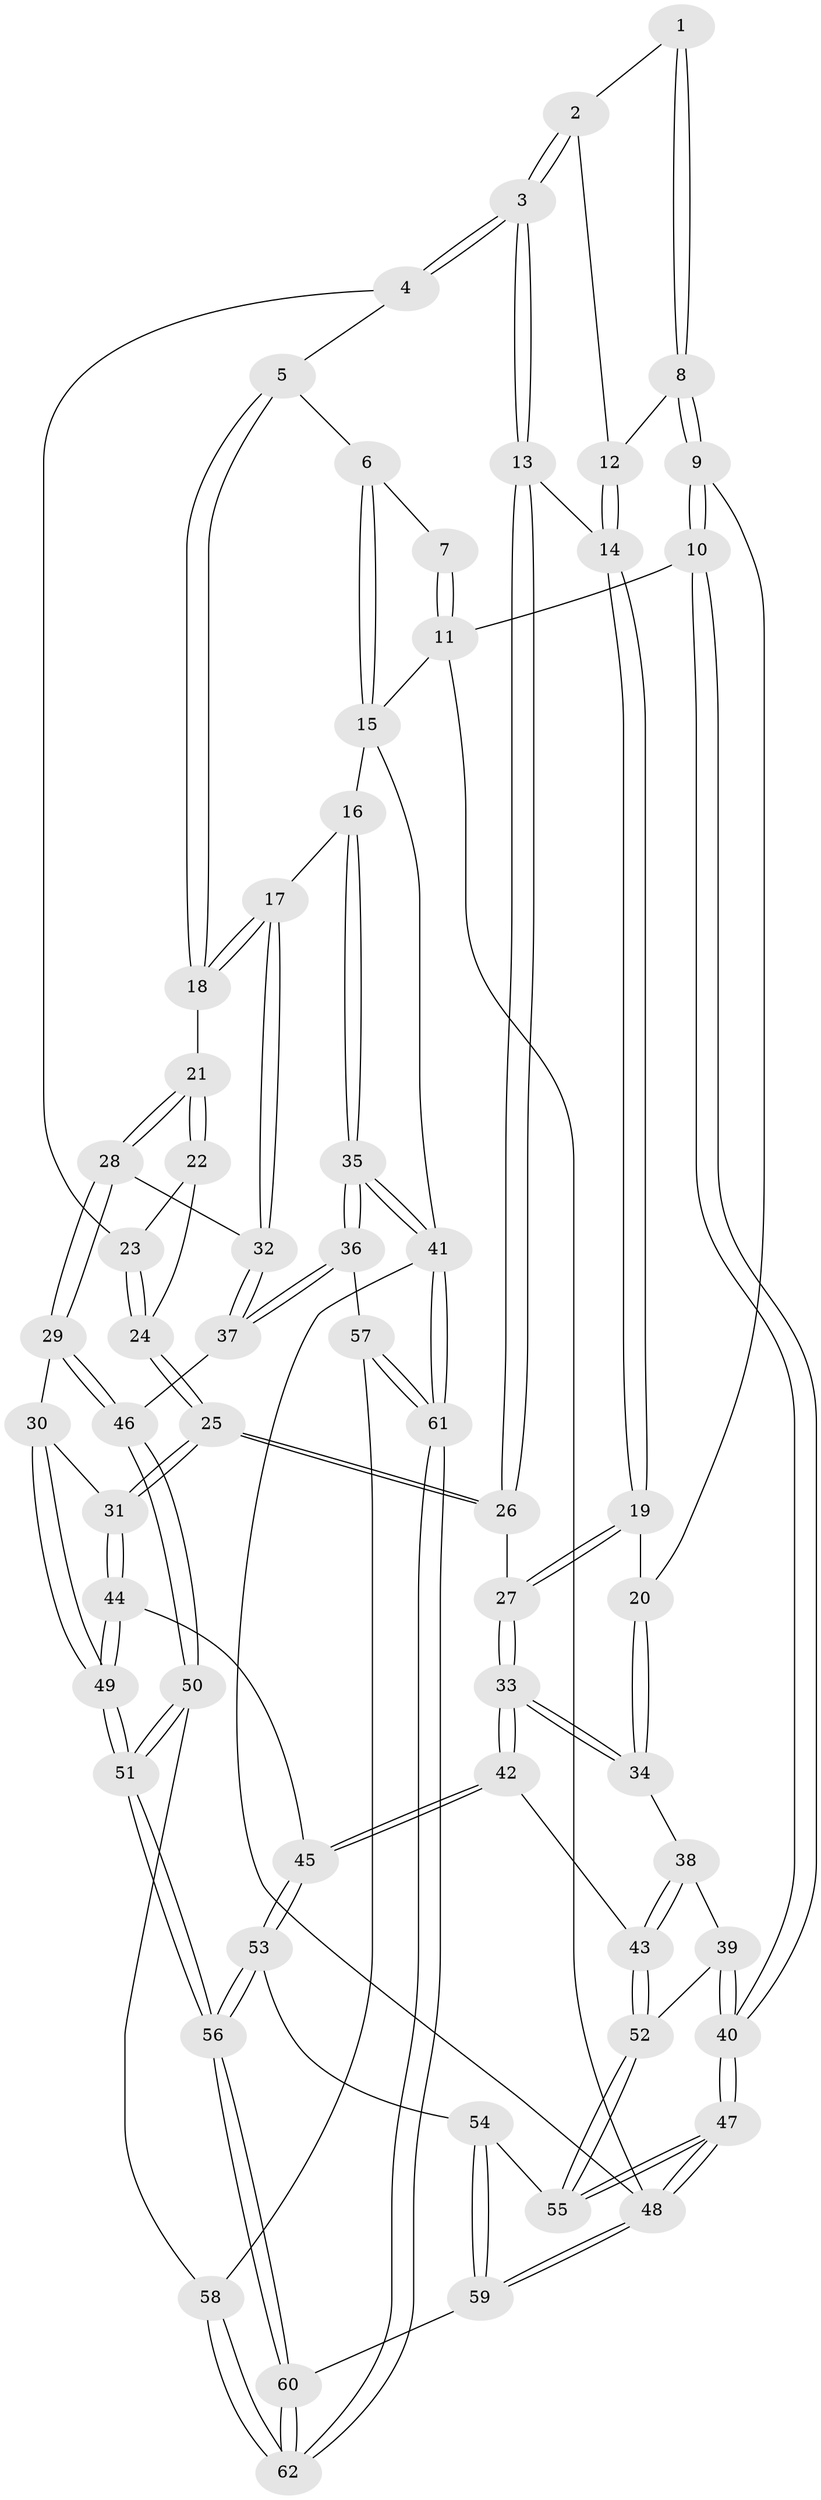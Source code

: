 // coarse degree distribution, {3: 0.16279069767441862, 4: 0.23255813953488372, 2: 0.023255813953488372, 5: 0.4883720930232558, 6: 0.046511627906976744, 7: 0.046511627906976744}
// Generated by graph-tools (version 1.1) at 2025/04/03/04/25 22:04:44]
// undirected, 62 vertices, 152 edges
graph export_dot {
graph [start="1"]
  node [color=gray90,style=filled];
  1 [pos="+0.1843028256640268+0.04846326279508214"];
  2 [pos="+0.18680201159302742+0.05492936180787031"];
  3 [pos="+0.3457246109387649+0.17310405393003506"];
  4 [pos="+0.4391838819461167+0.10969002447469027"];
  5 [pos="+0.5243971142219708+0"];
  6 [pos="+0.5282568732188436+0"];
  7 [pos="+0.1787408137550089+0"];
  8 [pos="+0.04936111609216294+0.1598949232039854"];
  9 [pos="+0+0.2051372414945068"];
  10 [pos="+0+0.18297690842564587"];
  11 [pos="+0+0"];
  12 [pos="+0.18115300460421857+0.16128032203845355"];
  13 [pos="+0.3224360919543902+0.19649217020788293"];
  14 [pos="+0.25947643920386965+0.2159630979969649"];
  15 [pos="+1+0"];
  16 [pos="+1+0.06619569482662804"];
  17 [pos="+0.9277820426300002+0.2355219000077624"];
  18 [pos="+0.7010449007507227+0.2138213480020617"];
  19 [pos="+0.1638634663016814+0.33339317364136084"];
  20 [pos="+0.12404993230730232+0.34820362259546306"];
  21 [pos="+0.6510785934518348+0.31379758578450617"];
  22 [pos="+0.6075309251188559+0.28785620027054193"];
  23 [pos="+0.45776635581966135+0.16339827047434097"];
  24 [pos="+0.47796286671017396+0.26836412884031224"];
  25 [pos="+0.4927031641463364+0.4529499685638078"];
  26 [pos="+0.37066320521055574+0.434500323434466"];
  27 [pos="+0.36914536038294377+0.43499583897451277"];
  28 [pos="+0.6381238464631994+0.38476882548607083"];
  29 [pos="+0.5251501021404323+0.46212662698310514"];
  30 [pos="+0.515345012062472+0.46278899043190475"];
  31 [pos="+0.4984419520183396+0.4567027941054984"];
  32 [pos="+0.8240675191206775+0.4431849722163292"];
  33 [pos="+0.24656996696365902+0.554337221708761"];
  34 [pos="+0.13336430199839824+0.4644604182843566"];
  35 [pos="+1+0.6651920392526759"];
  36 [pos="+1+0.6537391102062133"];
  37 [pos="+0.8480760355338212+0.5342431752992048"];
  38 [pos="+0.10480080338797997+0.4875612676872693"];
  39 [pos="+0+0.525042949362684"];
  40 [pos="+0+0.4943719426041487"];
  41 [pos="+1+1"];
  42 [pos="+0.24583338566726531+0.5751376897733218"];
  43 [pos="+0.0762850960642241+0.6215601608251287"];
  44 [pos="+0.37335022506554344+0.6345161265765132"];
  45 [pos="+0.2642975019546221+0.6323154210266411"];
  46 [pos="+0.7085096678046016+0.6314749181528221"];
  47 [pos="+0+0.8553255150872936"];
  48 [pos="+0+1"];
  49 [pos="+0.4959917527241384+0.750221868196715"];
  50 [pos="+0.6762850438834365+0.7741165926921452"];
  51 [pos="+0.5228402826859733+0.8393783329748974"];
  52 [pos="+0.07618011915501503+0.6216650117589408"];
  53 [pos="+0.24802585234809268+0.7020494419769779"];
  54 [pos="+0.1515719788451293+0.7748165914799586"];
  55 [pos="+0.06617466900134009+0.7435946598515422"];
  56 [pos="+0.4926368967854878+0.8810375305734239"];
  57 [pos="+0.786792781169808+0.7902753426341843"];
  58 [pos="+0.680292351397021+0.7759595534951059"];
  59 [pos="+0.24265133883103018+1"];
  60 [pos="+0.43885973275147255+1"];
  61 [pos="+1+1"];
  62 [pos="+1+1"];
  1 -- 2;
  1 -- 8;
  1 -- 8;
  2 -- 3;
  2 -- 3;
  2 -- 12;
  3 -- 4;
  3 -- 4;
  3 -- 13;
  3 -- 13;
  4 -- 5;
  4 -- 23;
  5 -- 6;
  5 -- 18;
  5 -- 18;
  6 -- 7;
  6 -- 15;
  6 -- 15;
  7 -- 11;
  7 -- 11;
  8 -- 9;
  8 -- 9;
  8 -- 12;
  9 -- 10;
  9 -- 10;
  9 -- 20;
  10 -- 11;
  10 -- 40;
  10 -- 40;
  11 -- 15;
  11 -- 48;
  12 -- 14;
  12 -- 14;
  13 -- 14;
  13 -- 26;
  13 -- 26;
  14 -- 19;
  14 -- 19;
  15 -- 16;
  15 -- 41;
  16 -- 17;
  16 -- 35;
  16 -- 35;
  17 -- 18;
  17 -- 18;
  17 -- 32;
  17 -- 32;
  18 -- 21;
  19 -- 20;
  19 -- 27;
  19 -- 27;
  20 -- 34;
  20 -- 34;
  21 -- 22;
  21 -- 22;
  21 -- 28;
  21 -- 28;
  22 -- 23;
  22 -- 24;
  23 -- 24;
  23 -- 24;
  24 -- 25;
  24 -- 25;
  25 -- 26;
  25 -- 26;
  25 -- 31;
  25 -- 31;
  26 -- 27;
  27 -- 33;
  27 -- 33;
  28 -- 29;
  28 -- 29;
  28 -- 32;
  29 -- 30;
  29 -- 46;
  29 -- 46;
  30 -- 31;
  30 -- 49;
  30 -- 49;
  31 -- 44;
  31 -- 44;
  32 -- 37;
  32 -- 37;
  33 -- 34;
  33 -- 34;
  33 -- 42;
  33 -- 42;
  34 -- 38;
  35 -- 36;
  35 -- 36;
  35 -- 41;
  35 -- 41;
  36 -- 37;
  36 -- 37;
  36 -- 57;
  37 -- 46;
  38 -- 39;
  38 -- 43;
  38 -- 43;
  39 -- 40;
  39 -- 40;
  39 -- 52;
  40 -- 47;
  40 -- 47;
  41 -- 61;
  41 -- 61;
  41 -- 48;
  42 -- 43;
  42 -- 45;
  42 -- 45;
  43 -- 52;
  43 -- 52;
  44 -- 45;
  44 -- 49;
  44 -- 49;
  45 -- 53;
  45 -- 53;
  46 -- 50;
  46 -- 50;
  47 -- 48;
  47 -- 48;
  47 -- 55;
  47 -- 55;
  48 -- 59;
  48 -- 59;
  49 -- 51;
  49 -- 51;
  50 -- 51;
  50 -- 51;
  50 -- 58;
  51 -- 56;
  51 -- 56;
  52 -- 55;
  52 -- 55;
  53 -- 54;
  53 -- 56;
  53 -- 56;
  54 -- 55;
  54 -- 59;
  54 -- 59;
  56 -- 60;
  56 -- 60;
  57 -- 58;
  57 -- 61;
  57 -- 61;
  58 -- 62;
  58 -- 62;
  59 -- 60;
  60 -- 62;
  60 -- 62;
  61 -- 62;
  61 -- 62;
}
